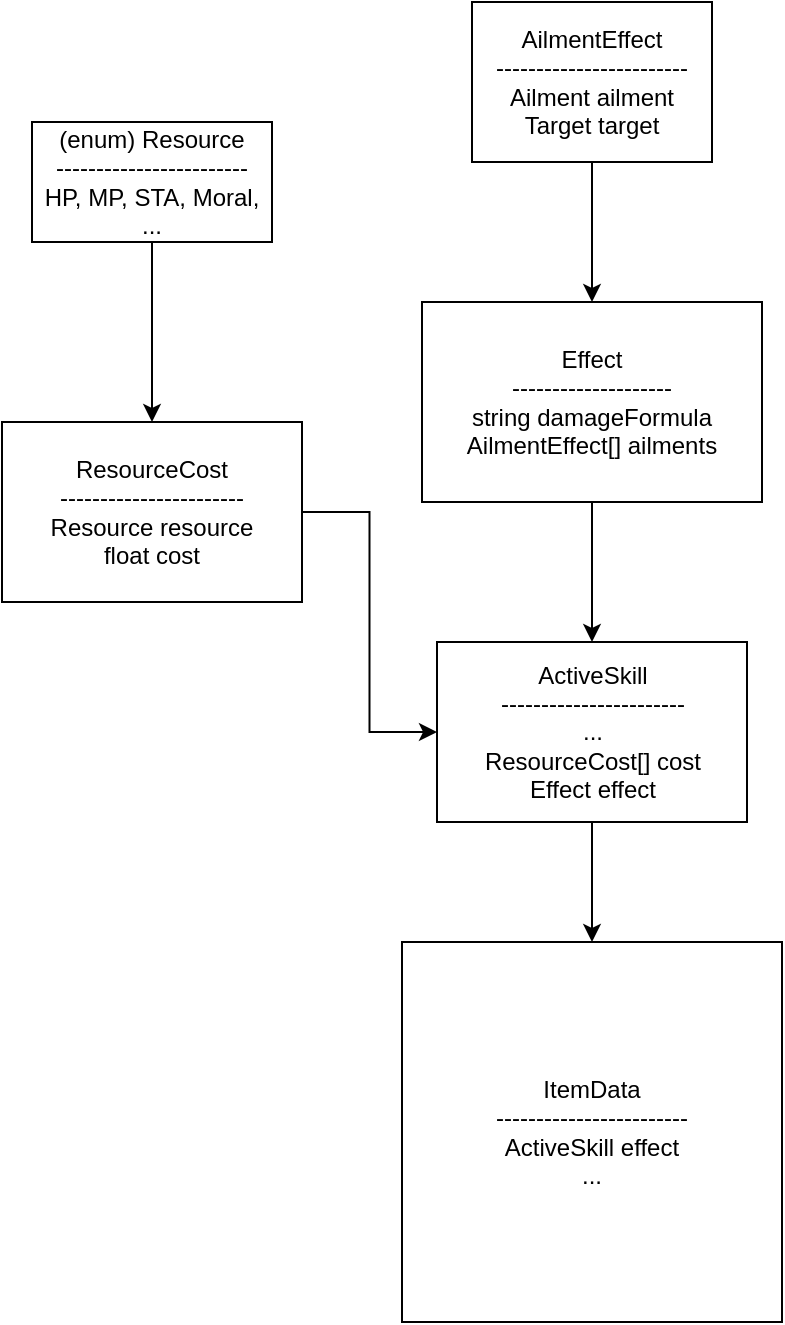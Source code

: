 <mxfile version="26.0.4">
  <diagram name="Página-1" id="zJ56cZsjlUKfXEC5Kj2j">
    <mxGraphModel dx="1426" dy="747" grid="1" gridSize="10" guides="1" tooltips="1" connect="1" arrows="1" fold="1" page="1" pageScale="1" pageWidth="827" pageHeight="1169" math="0" shadow="0">
      <root>
        <mxCell id="0" />
        <mxCell id="1" parent="0" />
        <mxCell id="B-cx07S0kDvq5DFkw6KN-1" value="ItemData&lt;div&gt;------------------------&lt;/div&gt;&lt;div&gt;ActiveSkill effect&lt;/div&gt;&lt;div&gt;...&lt;/div&gt;" style="whiteSpace=wrap;html=1;aspect=fixed;" vertex="1" parent="1">
          <mxGeometry x="310" y="480" width="190" height="190" as="geometry" />
        </mxCell>
        <mxCell id="B-cx07S0kDvq5DFkw6KN-13" style="edgeStyle=orthogonalEdgeStyle;rounded=0;orthogonalLoop=1;jettySize=auto;html=1;entryX=0.5;entryY=0;entryDx=0;entryDy=0;" edge="1" parent="1" source="B-cx07S0kDvq5DFkw6KN-3" target="B-cx07S0kDvq5DFkw6KN-7">
          <mxGeometry relative="1" as="geometry" />
        </mxCell>
        <mxCell id="B-cx07S0kDvq5DFkw6KN-3" value="Effect&lt;div&gt;--------------------&lt;/div&gt;&lt;div&gt;string damageFormula&lt;/div&gt;&lt;div&gt;AilmentEffect[] ailments&lt;/div&gt;" style="rounded=0;whiteSpace=wrap;html=1;" vertex="1" parent="1">
          <mxGeometry x="320" y="160" width="170" height="100" as="geometry" />
        </mxCell>
        <mxCell id="B-cx07S0kDvq5DFkw6KN-5" style="edgeStyle=orthogonalEdgeStyle;rounded=0;orthogonalLoop=1;jettySize=auto;html=1;entryX=0.5;entryY=0;entryDx=0;entryDy=0;" edge="1" parent="1" source="B-cx07S0kDvq5DFkw6KN-4" target="B-cx07S0kDvq5DFkw6KN-3">
          <mxGeometry relative="1" as="geometry" />
        </mxCell>
        <mxCell id="B-cx07S0kDvq5DFkw6KN-4" value="AilmentEffect&lt;div&gt;------------------------&lt;/div&gt;&lt;div&gt;Ailment ailment&lt;/div&gt;&lt;div&gt;Target target&lt;/div&gt;" style="rounded=0;whiteSpace=wrap;html=1;" vertex="1" parent="1">
          <mxGeometry x="345" y="10" width="120" height="80" as="geometry" />
        </mxCell>
        <mxCell id="B-cx07S0kDvq5DFkw6KN-12" style="edgeStyle=orthogonalEdgeStyle;rounded=0;orthogonalLoop=1;jettySize=auto;html=1;entryX=0.5;entryY=0;entryDx=0;entryDy=0;" edge="1" parent="1" source="B-cx07S0kDvq5DFkw6KN-7" target="B-cx07S0kDvq5DFkw6KN-1">
          <mxGeometry relative="1" as="geometry" />
        </mxCell>
        <mxCell id="B-cx07S0kDvq5DFkw6KN-7" value="ActiveSkill&lt;div&gt;-----------------------&lt;/div&gt;&lt;div&gt;...&lt;/div&gt;&lt;div&gt;ResourceCost[] cost&lt;/div&gt;&lt;div&gt;Effect effect&lt;/div&gt;" style="rounded=0;whiteSpace=wrap;html=1;" vertex="1" parent="1">
          <mxGeometry x="327.5" y="330" width="155" height="90" as="geometry" />
        </mxCell>
        <mxCell id="B-cx07S0kDvq5DFkw6KN-11" style="edgeStyle=orthogonalEdgeStyle;rounded=0;orthogonalLoop=1;jettySize=auto;html=1;entryX=0;entryY=0.5;entryDx=0;entryDy=0;" edge="1" parent="1" source="B-cx07S0kDvq5DFkw6KN-8" target="B-cx07S0kDvq5DFkw6KN-7">
          <mxGeometry relative="1" as="geometry" />
        </mxCell>
        <mxCell id="B-cx07S0kDvq5DFkw6KN-8" value="ResourceCost&lt;div&gt;-----------------------&lt;/div&gt;&lt;div&gt;Resource resource&lt;/div&gt;&lt;div&gt;float cost&lt;/div&gt;" style="rounded=0;whiteSpace=wrap;html=1;" vertex="1" parent="1">
          <mxGeometry x="110" y="220" width="150" height="90" as="geometry" />
        </mxCell>
        <mxCell id="B-cx07S0kDvq5DFkw6KN-10" style="edgeStyle=orthogonalEdgeStyle;rounded=0;orthogonalLoop=1;jettySize=auto;html=1;entryX=0.5;entryY=0;entryDx=0;entryDy=0;" edge="1" parent="1" source="B-cx07S0kDvq5DFkw6KN-9" target="B-cx07S0kDvq5DFkw6KN-8">
          <mxGeometry relative="1" as="geometry" />
        </mxCell>
        <mxCell id="B-cx07S0kDvq5DFkw6KN-9" value="(enum) Resource&lt;div&gt;------------------------&lt;/div&gt;&lt;div&gt;HP, MP, STA, Moral, ...&lt;/div&gt;" style="rounded=0;whiteSpace=wrap;html=1;" vertex="1" parent="1">
          <mxGeometry x="125" y="70" width="120" height="60" as="geometry" />
        </mxCell>
      </root>
    </mxGraphModel>
  </diagram>
</mxfile>
